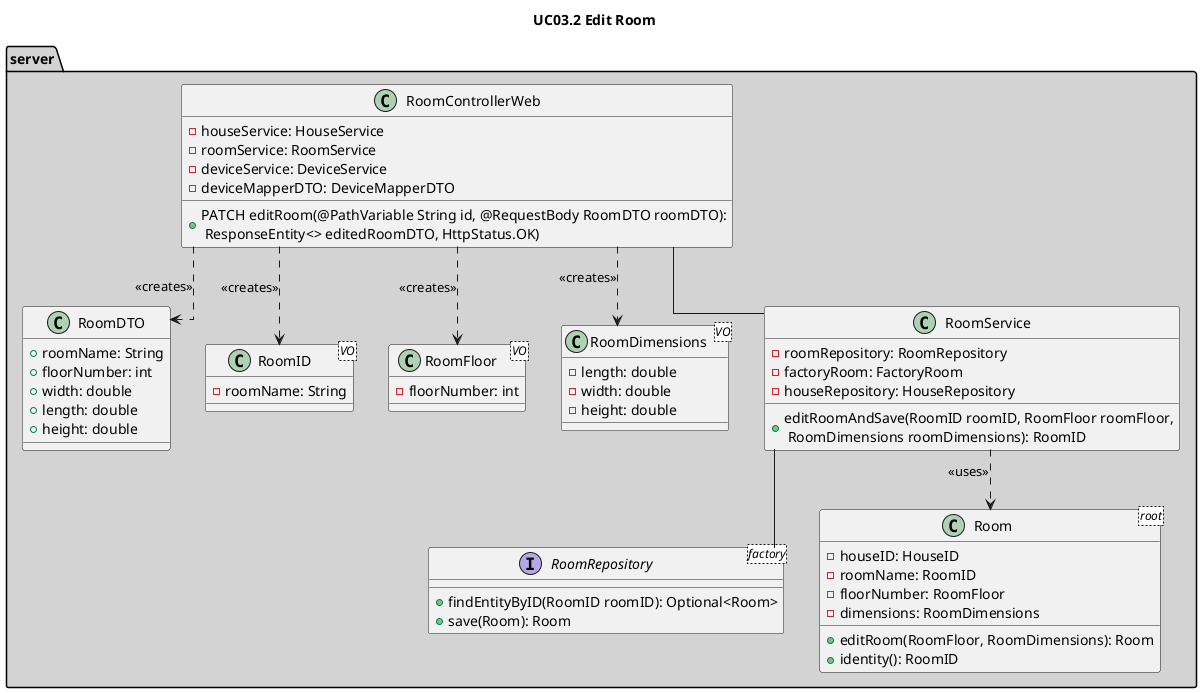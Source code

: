  @startuml
 skinparam linetype ortho

title UC03.2 Edit Room

package server #LightGray {

class RoomControllerWeb {
-houseService: HouseService
    -roomService: RoomService
    -deviceService: DeviceService
    -deviceMapperDTO: DeviceMapperDTO
    +PATCH editRoom(@PathVariable String id, @RequestBody RoomDTO roomDTO):\n ResponseEntity<> editedRoomDTO, HttpStatus.OK)
}

class RoomDTO {
+roomName: String
+floorNumber: int
+width: double
+length: double
+height: double
}

interface RoomRepository <factory>{
+findEntityByID(RoomID roomID): Optional<Room>
+save(Room): Room
}

class Room <root>{
-houseID: HouseID
-roomName: RoomID
-floorNumber: RoomFloor
-dimensions: RoomDimensions
+editRoom(RoomFloor, RoomDimensions): Room
+identity(): RoomID
}

class RoomID <VO> {
-roomName: String
}

class RoomFloor <VO> {
-floorNumber: int
}

class RoomDimensions <VO>{
-length: double
-width: double
-height: double

}

class RoomService {
-roomRepository: RoomRepository
-factoryRoom: FactoryRoom
-houseRepository: HouseRepository
+editRoomAndSave(RoomID roomID, RoomFloor roomFloor,\n RoomDimensions roomDimensions): RoomID
}

}

RoomControllerWeb -- RoomService
RoomControllerWeb ..> RoomDTO : <<creates>>
RoomControllerWeb ..> RoomID : <<creates>>
RoomControllerWeb ..> RoomFloor : <<creates>>
RoomControllerWeb ..> RoomDimensions : <<creates>>
RoomService -- RoomRepository
RoomService ..> Room : <<uses>>

@enduml